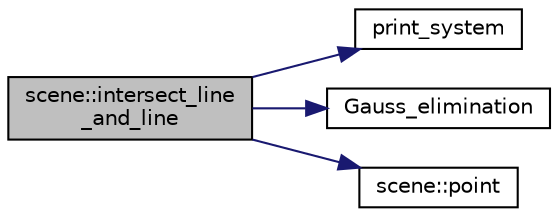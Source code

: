 digraph "scene::intersect_line_and_line"
{
  edge [fontname="Helvetica",fontsize="10",labelfontname="Helvetica",labelfontsize="10"];
  node [fontname="Helvetica",fontsize="10",shape=record];
  rankdir="LR";
  Node213 [label="scene::intersect_line\l_and_line",height=0.2,width=0.4,color="black", fillcolor="grey75", style="filled", fontcolor="black"];
  Node213 -> Node214 [color="midnightblue",fontsize="10",style="solid",fontname="Helvetica"];
  Node214 [label="print_system",height=0.2,width=0.4,color="black", fillcolor="white", style="filled",URL="$d5/d87/globals_8h.html#aeeeb01cbaf1e0fc5a69e1b885d62b8d3"];
  Node213 -> Node215 [color="midnightblue",fontsize="10",style="solid",fontname="Helvetica"];
  Node215 [label="Gauss_elimination",height=0.2,width=0.4,color="black", fillcolor="white", style="filled",URL="$d5/d87/globals_8h.html#a91f2cabc387fb419dd4377d2a27d6189"];
  Node213 -> Node216 [color="midnightblue",fontsize="10",style="solid",fontname="Helvetica"];
  Node216 [label="scene::point",height=0.2,width=0.4,color="black", fillcolor="white", style="filled",URL="$df/db1/classscene.html#a786b60f97ad35f58f5e4ae1456d12e3b"];
}
